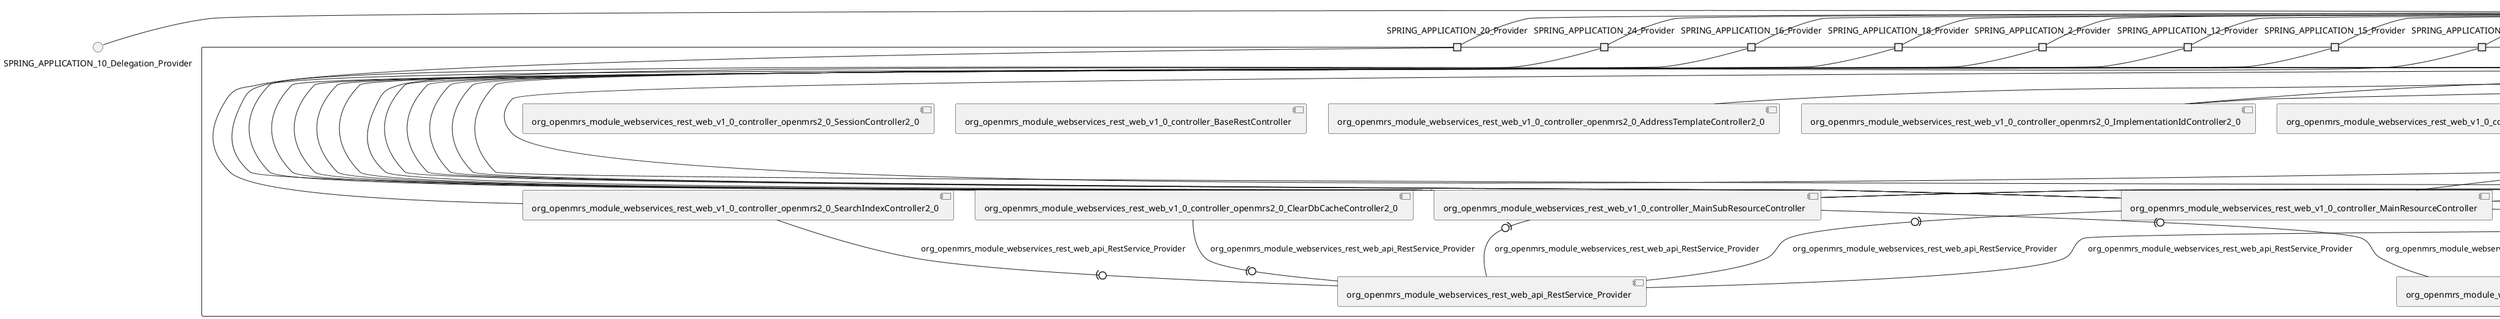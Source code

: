 @startuml
skinparam fixCircleLabelOverlapping true
skinparam componentStyle uml2
() SPRING_APPLICATION_10_Delegation_Provider
() SPRING_APPLICATION_11_Delegation_Provider
() SPRING_APPLICATION_12_Delegation_Provider
() SPRING_APPLICATION_13_Delegation_Provider
() SPRING_APPLICATION_14_Delegation_Provider
() SPRING_APPLICATION_15_Delegation_Provider
() SPRING_APPLICATION_16_Delegation_Provider
() SPRING_APPLICATION_17_Delegation_Provider
() SPRING_APPLICATION_18_Delegation_Provider
() SPRING_APPLICATION_19_Delegation_Provider
() SPRING_APPLICATION_20_Delegation_Provider
() SPRING_APPLICATION_21_Delegation_Provider
() SPRING_APPLICATION_22_Delegation_Provider
() SPRING_APPLICATION_23_Delegation_Provider
() SPRING_APPLICATION_24_Delegation_Provider
() SPRING_APPLICATION_25_Delegation_Provider
() SPRING_APPLICATION_26_Delegation_Provider
() SPRING_APPLICATION_27_Delegation_Provider
() SPRING_APPLICATION_28_Delegation_Provider
() SPRING_APPLICATION_29_Delegation_Provider
() SPRING_APPLICATION_2_Delegation_Provider
() SPRING_APPLICATION_30_Delegation_Provider
() SPRING_APPLICATION_31_Delegation_Provider
() SPRING_APPLICATION_32_Delegation_Provider
() SPRING_APPLICATION_33_Delegation_Provider
() SPRING_APPLICATION_34_Delegation_Provider
() SPRING_APPLICATION_35_Delegation_Provider
() SPRING_APPLICATION_36_Delegation_Provider
() SPRING_APPLICATION_37_Delegation_Provider
() SPRING_APPLICATION_38_Delegation_Provider
() SPRING_APPLICATION_3_Delegation_Provider
() SPRING_APPLICATION_4_Delegation_Provider
() SPRING_APPLICATION_5_Delegation_Provider
() SPRING_APPLICATION_6_Delegation_Provider
() SPRING_APPLICATION_7_Delegation_Provider
() SPRING_APPLICATION_8_Delegation_Provider
() SPRING_APPLICATION_9_Delegation_Provider
() SPRING_APPLICATION_Delegation_Provider
() SPRING_APPLICATION_module_webservices_rest_apiDocs_Delegation_Provider
() SPRING_APPLICATION_module_webservices_rest_settings_Delegation_Provider
() SPRING_APPLICATION_module_webservices_rest_swagger_json_Delegation_Provider
() SPRING_APPLICATION_rest_unknownResource_Delegation_Provider
() SPRING_APPLICATION_rest_v1_form_value_Delegation_Provider
() SPRING_APPLICATION_rest_v1_hl7_Delegation_Provider
() SPRING_APPLICATION_value_Delegation_Provider
rectangle System {
[org_openmrs_api_DatatypeService_Provider] [[openmrs-openmrs-core.repository#_xhNsPm5SEe-L_cEjDyhHvQ]]
[org_openmrs_api_FormService_Provider] [[openmrs-openmrs-core.repository#_xhNsPm5SEe-L_cEjDyhHvQ]]
[org_openmrs_api_ObsService_Provider] [[openmrs-openmrs-core.repository#_xhNsPm5SEe-L_cEjDyhHvQ]]
[org_openmrs_api_UserService_Provider] [[openmrs-openmrs-core.repository#_xhNsPm5SEe-L_cEjDyhHvQ]]
[org_openmrs_module_webservices_rest_web_api_RestService_Provider] [[openmrs-openmrs-core.repository#_xhNsPm5SEe-L_cEjDyhHvQ]]
[org_openmrs_module_webservices_rest_web_controller_SettingsFormController] [[openmrs-openmrs-core.repository#_xhNsPm5SEe-L_cEjDyhHvQ]]
[org_openmrs_module_webservices_rest_web_controller_SwaggerDocController] [[openmrs-openmrs-core.repository#_xhNsPm5SEe-L_cEjDyhHvQ]]
[org_openmrs_module_webservices_rest_web_controller_SwaggerSpecificationController] [[openmrs-openmrs-core.repository#_xhNsPm5SEe-L_cEjDyhHvQ]]
[org_openmrs_module_webservices_rest_web_v1_0_controller_BaseRestController] [[openmrs-openmrs-core.repository#_xhNsPm5SEe-L_cEjDyhHvQ]]
[org_openmrs_module_webservices_rest_web_v1_0_controller_BaseUriSetup] [[openmrs-openmrs-core.repository#_xhNsPm5SEe-L_cEjDyhHvQ]]
[org_openmrs_module_webservices_rest_web_v1_0_controller_MainResourceController] [[openmrs-openmrs-core.repository#_xhNsPm5SEe-L_cEjDyhHvQ]]
[org_openmrs_module_webservices_rest_web_v1_0_controller_MainSubResourceController] [[openmrs-openmrs-core.repository#_xhNsPm5SEe-L_cEjDyhHvQ]]
[org_openmrs_module_webservices_rest_web_v1_0_controller_UnknownResourceController] [[openmrs-openmrs-core.repository#_xhNsPm5SEe-L_cEjDyhHvQ]]
[org_openmrs_module_webservices_rest_web_v1_0_controller_openmrs1_8_ChangePasswordController1_8] [[openmrs-openmrs-core.repository#_xhNsPm5SEe-L_cEjDyhHvQ]]
[org_openmrs_module_webservices_rest_web_v1_0_controller_openmrs1_8_HL7MessageController1_8] [[openmrs-openmrs-core.repository#_xhNsPm5SEe-L_cEjDyhHvQ]]
[org_openmrs_module_webservices_rest_web_v1_0_controller_openmrs1_8_ObsComplexValueController1_8] [[openmrs-openmrs-core.repository#_xhNsPm5SEe-L_cEjDyhHvQ]]
[org_openmrs_module_webservices_rest_web_v1_0_controller_openmrs1_9_ClobDatatypeStorageController] [[openmrs-openmrs-core.repository#_xhNsPm5SEe-L_cEjDyhHvQ]]
[org_openmrs_module_webservices_rest_web_v1_0_controller_openmrs1_9_ConceptReferenceController1_9] [[openmrs-openmrs-core.repository#_xhNsPm5SEe-L_cEjDyhHvQ]]
[org_openmrs_module_webservices_rest_web_v1_0_controller_openmrs1_9_FormResourceController1_9] [[openmrs-openmrs-core.repository#_xhNsPm5SEe-L_cEjDyhHvQ]]
[org_openmrs_module_webservices_rest_web_v1_0_controller_openmrs1_9_SessionController1_9] [[openmrs-openmrs-core.repository#_xhNsPm5SEe-L_cEjDyhHvQ]]
[org_openmrs_module_webservices_rest_web_v1_0_controller_openmrs2_0_AddressTemplateController2_0] [[openmrs-openmrs-core.repository#_xhNsPm5SEe-L_cEjDyhHvQ]]
[org_openmrs_module_webservices_rest_web_v1_0_controller_openmrs2_0_ClearDbCacheController2_0] [[openmrs-openmrs-core.repository#_xhNsPm5SEe-L_cEjDyhHvQ]]
[org_openmrs_module_webservices_rest_web_v1_0_controller_openmrs2_0_ImplementationIdController2_0] [[openmrs-openmrs-core.repository#_xhNsPm5SEe-L_cEjDyhHvQ]]
[org_openmrs_module_webservices_rest_web_v1_0_controller_openmrs2_0_LocaleAndThemeConfigurationController2_0] [[openmrs-openmrs-core.repository#_xhNsPm5SEe-L_cEjDyhHvQ]]
[org_openmrs_module_webservices_rest_web_v1_0_controller_openmrs2_0_LoggedInUsersController2_0] [[openmrs-openmrs-core.repository#_xhNsPm5SEe-L_cEjDyhHvQ]]
[org_openmrs_module_webservices_rest_web_v1_0_controller_openmrs2_0_NameTemplateController2_0] [[openmrs-openmrs-core.repository#_xhNsPm5SEe-L_cEjDyhHvQ]]
[org_openmrs_module_webservices_rest_web_v1_0_controller_openmrs2_0_SearchIndexController2_0] [[openmrs-openmrs-core.repository#_xhNsPm5SEe-L_cEjDyhHvQ]]
[org_openmrs_module_webservices_rest_web_v1_0_controller_openmrs2_0_SessionController2_0] [[openmrs-openmrs-core.repository#_xhNsPm5SEe-L_cEjDyhHvQ]]
[org_openmrs_module_webservices_rest_web_v1_0_controller_openmrs2_0_VisitConfigurationController2_0] [[openmrs-openmrs-core.repository#_xhNsPm5SEe-L_cEjDyhHvQ]]
[org_openmrs_module_webservices_rest_web_v1_0_controller_openmrs2_2_PasswordResetController2_2] [[openmrs-openmrs-core.repository#_xhNsPm5SEe-L_cEjDyhHvQ]]
port SPRING_APPLICATION_10_Provider
SPRING_APPLICATION_10_Delegation_Provider - SPRING_APPLICATION_10_Provider
SPRING_APPLICATION_10_Provider - [org_openmrs_module_webservices_rest_web_v1_0_controller_openmrs1_9_ClobDatatypeStorageController]
port SPRING_APPLICATION_11_Provider
SPRING_APPLICATION_11_Delegation_Provider - SPRING_APPLICATION_11_Provider
SPRING_APPLICATION_11_Provider - [org_openmrs_module_webservices_rest_web_v1_0_controller_openmrs2_0_VisitConfigurationController2_0]
port SPRING_APPLICATION_12_Provider
SPRING_APPLICATION_12_Delegation_Provider - SPRING_APPLICATION_12_Provider
SPRING_APPLICATION_12_Provider - [org_openmrs_module_webservices_rest_web_v1_0_controller_MainSubResourceController]
port SPRING_APPLICATION_13_Provider
SPRING_APPLICATION_13_Delegation_Provider - SPRING_APPLICATION_13_Provider
SPRING_APPLICATION_13_Provider - [org_openmrs_module_webservices_rest_web_v1_0_controller_openmrs2_0_AddressTemplateController2_0]
port SPRING_APPLICATION_14_Provider
SPRING_APPLICATION_14_Delegation_Provider - SPRING_APPLICATION_14_Provider
SPRING_APPLICATION_14_Provider - [org_openmrs_module_webservices_rest_web_v1_0_controller_openmrs2_0_LocaleAndThemeConfigurationController2_0]
port SPRING_APPLICATION_15_Provider
SPRING_APPLICATION_15_Delegation_Provider - SPRING_APPLICATION_15_Provider
SPRING_APPLICATION_15_Provider - [org_openmrs_module_webservices_rest_web_v1_0_controller_MainSubResourceController]
port SPRING_APPLICATION_16_Provider
SPRING_APPLICATION_16_Delegation_Provider - SPRING_APPLICATION_16_Provider
SPRING_APPLICATION_16_Provider - [org_openmrs_module_webservices_rest_web_v1_0_controller_MainSubResourceController]
port SPRING_APPLICATION_17_Provider
SPRING_APPLICATION_17_Delegation_Provider - SPRING_APPLICATION_17_Provider
SPRING_APPLICATION_17_Provider - [org_openmrs_module_webservices_rest_web_v1_0_controller_openmrs2_0_ImplementationIdController2_0]
port SPRING_APPLICATION_18_Provider
SPRING_APPLICATION_18_Delegation_Provider - SPRING_APPLICATION_18_Provider
SPRING_APPLICATION_18_Provider - [org_openmrs_module_webservices_rest_web_v1_0_controller_MainSubResourceController]
port SPRING_APPLICATION_19_Provider
SPRING_APPLICATION_19_Delegation_Provider - SPRING_APPLICATION_19_Provider
SPRING_APPLICATION_19_Provider - [org_openmrs_module_webservices_rest_web_v1_0_controller_openmrs2_0_ImplementationIdController2_0]
port SPRING_APPLICATION_20_Provider
SPRING_APPLICATION_20_Delegation_Provider - SPRING_APPLICATION_20_Provider
SPRING_APPLICATION_20_Provider - [org_openmrs_module_webservices_rest_web_v1_0_controller_openmrs2_0_SearchIndexController2_0]
port SPRING_APPLICATION_21_Provider
SPRING_APPLICATION_21_Delegation_Provider - SPRING_APPLICATION_21_Provider
SPRING_APPLICATION_21_Provider - [org_openmrs_module_webservices_rest_web_v1_0_controller_openmrs1_8_ChangePasswordController1_8]
port SPRING_APPLICATION_22_Provider
SPRING_APPLICATION_22_Delegation_Provider - SPRING_APPLICATION_22_Provider
SPRING_APPLICATION_22_Provider - [org_openmrs_module_webservices_rest_web_v1_0_controller_openmrs1_9_SessionController1_9]
port SPRING_APPLICATION_23_Provider
SPRING_APPLICATION_23_Delegation_Provider - SPRING_APPLICATION_23_Provider
SPRING_APPLICATION_23_Provider - [org_openmrs_module_webservices_rest_web_v1_0_controller_MainResourceController]
port SPRING_APPLICATION_24_Provider
SPRING_APPLICATION_24_Delegation_Provider - SPRING_APPLICATION_24_Provider
SPRING_APPLICATION_24_Provider - [org_openmrs_module_webservices_rest_web_v1_0_controller_openmrs2_0_ClearDbCacheController2_0]
port SPRING_APPLICATION_25_Provider
SPRING_APPLICATION_25_Delegation_Provider - SPRING_APPLICATION_25_Provider
SPRING_APPLICATION_25_Provider - [org_openmrs_module_webservices_rest_web_v1_0_controller_MainSubResourceController]
port SPRING_APPLICATION_26_Provider
SPRING_APPLICATION_26_Delegation_Provider - SPRING_APPLICATION_26_Provider
SPRING_APPLICATION_26_Provider - [org_openmrs_module_webservices_rest_web_v1_0_controller_openmrs1_8_ChangePasswordController1_8]
port SPRING_APPLICATION_27_Provider
SPRING_APPLICATION_27_Delegation_Provider - SPRING_APPLICATION_27_Provider
SPRING_APPLICATION_27_Provider - [org_openmrs_module_webservices_rest_web_v1_0_controller_MainResourceController]
port SPRING_APPLICATION_28_Provider
SPRING_APPLICATION_28_Delegation_Provider - SPRING_APPLICATION_28_Provider
SPRING_APPLICATION_28_Provider - [org_openmrs_module_webservices_rest_web_v1_0_controller_MainResourceController]
port SPRING_APPLICATION_29_Provider
SPRING_APPLICATION_29_Delegation_Provider - SPRING_APPLICATION_29_Provider
SPRING_APPLICATION_29_Provider - [org_openmrs_module_webservices_rest_web_v1_0_controller_openmrs2_2_PasswordResetController2_2]
port SPRING_APPLICATION_2_Provider
SPRING_APPLICATION_2_Delegation_Provider - SPRING_APPLICATION_2_Provider
SPRING_APPLICATION_2_Provider - [org_openmrs_module_webservices_rest_web_v1_0_controller_MainSubResourceController]
port SPRING_APPLICATION_30_Provider
SPRING_APPLICATION_30_Delegation_Provider - SPRING_APPLICATION_30_Provider
SPRING_APPLICATION_30_Provider - [org_openmrs_module_webservices_rest_web_v1_0_controller_openmrs2_0_NameTemplateController2_0]
port SPRING_APPLICATION_31_Provider
SPRING_APPLICATION_31_Delegation_Provider - SPRING_APPLICATION_31_Provider
SPRING_APPLICATION_31_Provider - [org_openmrs_module_webservices_rest_web_v1_0_controller_MainResourceController]
port SPRING_APPLICATION_32_Provider
SPRING_APPLICATION_32_Delegation_Provider - SPRING_APPLICATION_32_Provider
SPRING_APPLICATION_32_Provider - [org_openmrs_module_webservices_rest_web_v1_0_controller_openmrs2_0_VisitConfigurationController2_0]
port SPRING_APPLICATION_33_Provider
SPRING_APPLICATION_33_Delegation_Provider - SPRING_APPLICATION_33_Provider
SPRING_APPLICATION_33_Provider - [org_openmrs_module_webservices_rest_web_v1_0_controller_openmrs2_0_LocaleAndThemeConfigurationController2_0]
port SPRING_APPLICATION_34_Provider
SPRING_APPLICATION_34_Delegation_Provider - SPRING_APPLICATION_34_Provider
SPRING_APPLICATION_34_Provider - [org_openmrs_module_webservices_rest_web_v1_0_controller_openmrs2_0_LoggedInUsersController2_0]
port SPRING_APPLICATION_35_Provider
SPRING_APPLICATION_35_Delegation_Provider - SPRING_APPLICATION_35_Provider
SPRING_APPLICATION_35_Provider - [org_openmrs_module_webservices_rest_web_v1_0_controller_MainSubResourceController]
port SPRING_APPLICATION_36_Provider
SPRING_APPLICATION_36_Delegation_Provider - SPRING_APPLICATION_36_Provider
SPRING_APPLICATION_36_Provider - [org_openmrs_module_webservices_rest_web_v1_0_controller_MainSubResourceController]
port SPRING_APPLICATION_37_Provider
SPRING_APPLICATION_37_Delegation_Provider - SPRING_APPLICATION_37_Provider
SPRING_APPLICATION_37_Provider - [org_openmrs_module_webservices_rest_web_v1_0_controller_MainSubResourceController]
port SPRING_APPLICATION_38_Provider
SPRING_APPLICATION_38_Delegation_Provider - SPRING_APPLICATION_38_Provider
SPRING_APPLICATION_38_Provider - [org_openmrs_module_webservices_rest_web_v1_0_controller_MainResourceController]
port SPRING_APPLICATION_3_Provider
SPRING_APPLICATION_3_Delegation_Provider - SPRING_APPLICATION_3_Provider
SPRING_APPLICATION_3_Provider - [org_openmrs_module_webservices_rest_web_v1_0_controller_openmrs1_9_ConceptReferenceController1_9]
port SPRING_APPLICATION_4_Provider
SPRING_APPLICATION_4_Delegation_Provider - SPRING_APPLICATION_4_Provider
SPRING_APPLICATION_4_Provider - [org_openmrs_module_webservices_rest_web_v1_0_controller_MainResourceController]
port SPRING_APPLICATION_5_Provider
SPRING_APPLICATION_5_Delegation_Provider - SPRING_APPLICATION_5_Provider
SPRING_APPLICATION_5_Provider - [org_openmrs_module_webservices_rest_web_v1_0_controller_MainResourceController]
port SPRING_APPLICATION_6_Provider
SPRING_APPLICATION_6_Delegation_Provider - SPRING_APPLICATION_6_Provider
SPRING_APPLICATION_6_Provider - [org_openmrs_module_webservices_rest_web_v1_0_controller_openmrs2_2_PasswordResetController2_2]
port SPRING_APPLICATION_7_Provider
SPRING_APPLICATION_7_Delegation_Provider - SPRING_APPLICATION_7_Provider
SPRING_APPLICATION_7_Provider - [org_openmrs_module_webservices_rest_web_v1_0_controller_openmrs1_9_SessionController1_9]
port SPRING_APPLICATION_8_Provider
SPRING_APPLICATION_8_Delegation_Provider - SPRING_APPLICATION_8_Provider
SPRING_APPLICATION_8_Provider - [org_openmrs_module_webservices_rest_web_v1_0_controller_openmrs1_9_ClobDatatypeStorageController]
port SPRING_APPLICATION_9_Provider
SPRING_APPLICATION_9_Delegation_Provider - SPRING_APPLICATION_9_Provider
SPRING_APPLICATION_9_Provider - [org_openmrs_module_webservices_rest_web_v1_0_controller_openmrs1_9_SessionController1_9]
port SPRING_APPLICATION_Provider
SPRING_APPLICATION_Delegation_Provider - SPRING_APPLICATION_Provider
SPRING_APPLICATION_Provider - [org_openmrs_module_webservices_rest_web_v1_0_controller_openmrs1_9_ClobDatatypeStorageController]
port SPRING_APPLICATION_module_webservices_rest_apiDocs_Provider
SPRING_APPLICATION_module_webservices_rest_apiDocs_Delegation_Provider - SPRING_APPLICATION_module_webservices_rest_apiDocs_Provider
SPRING_APPLICATION_module_webservices_rest_apiDocs_Provider - [org_openmrs_module_webservices_rest_web_controller_SwaggerDocController]
port SPRING_APPLICATION_module_webservices_rest_settings_Provider
SPRING_APPLICATION_module_webservices_rest_settings_Delegation_Provider - SPRING_APPLICATION_module_webservices_rest_settings_Provider
SPRING_APPLICATION_module_webservices_rest_settings_Provider - [org_openmrs_module_webservices_rest_web_controller_SettingsFormController]
port SPRING_APPLICATION_module_webservices_rest_swagger_json_Provider
SPRING_APPLICATION_module_webservices_rest_swagger_json_Delegation_Provider - SPRING_APPLICATION_module_webservices_rest_swagger_json_Provider
SPRING_APPLICATION_module_webservices_rest_swagger_json_Provider - [org_openmrs_module_webservices_rest_web_controller_SwaggerSpecificationController]
port SPRING_APPLICATION_rest_unknownResource_Provider
SPRING_APPLICATION_rest_unknownResource_Delegation_Provider - SPRING_APPLICATION_rest_unknownResource_Provider
SPRING_APPLICATION_rest_unknownResource_Provider - [org_openmrs_module_webservices_rest_web_v1_0_controller_UnknownResourceController]
port SPRING_APPLICATION_rest_v1_form_value_Provider
SPRING_APPLICATION_rest_v1_form_value_Delegation_Provider - SPRING_APPLICATION_rest_v1_form_value_Provider
SPRING_APPLICATION_rest_v1_form_value_Provider - [org_openmrs_module_webservices_rest_web_v1_0_controller_openmrs1_9_FormResourceController1_9]
port SPRING_APPLICATION_rest_v1_hl7_Provider
SPRING_APPLICATION_rest_v1_hl7_Delegation_Provider - SPRING_APPLICATION_rest_v1_hl7_Provider
SPRING_APPLICATION_rest_v1_hl7_Provider - [org_openmrs_module_webservices_rest_web_v1_0_controller_openmrs1_8_HL7MessageController1_8]
port SPRING_APPLICATION_value_Provider
SPRING_APPLICATION_value_Delegation_Provider - SPRING_APPLICATION_value_Provider
SPRING_APPLICATION_value_Provider - [org_openmrs_module_webservices_rest_web_v1_0_controller_openmrs1_8_ObsComplexValueController1_8]
[org_openmrs_module_webservices_rest_web_v1_0_controller_openmrs1_9_ClobDatatypeStorageController] -(0- [org_openmrs_api_DatatypeService_Provider] : org_openmrs_api_DatatypeService_Provider
[org_openmrs_module_webservices_rest_web_v1_0_controller_openmrs1_9_FormResourceController1_9] -(0- [org_openmrs_api_FormService_Provider] : org_openmrs_api_FormService_Provider
[org_openmrs_module_webservices_rest_web_v1_0_controller_openmrs1_8_ObsComplexValueController1_8] -(0- [org_openmrs_api_ObsService_Provider] : org_openmrs_api_ObsService_Provider
[org_openmrs_module_webservices_rest_web_v1_0_controller_openmrs1_8_ChangePasswordController1_8] -(0- [org_openmrs_api_UserService_Provider] : org_openmrs_api_UserService_Provider
[org_openmrs_module_webservices_rest_web_v1_0_controller_openmrs2_2_PasswordResetController2_2] -(0- [org_openmrs_api_UserService_Provider] : org_openmrs_api_UserService_Provider
[org_openmrs_module_webservices_rest_web_v1_0_controller_MainResourceController] -(0- [org_openmrs_module_webservices_rest_web_api_RestService_Provider] : org_openmrs_module_webservices_rest_web_api_RestService_Provider
[org_openmrs_module_webservices_rest_web_v1_0_controller_openmrs2_0_ClearDbCacheController2_0] -(0- [org_openmrs_module_webservices_rest_web_api_RestService_Provider] : org_openmrs_module_webservices_rest_web_api_RestService_Provider
[org_openmrs_module_webservices_rest_web_v1_0_controller_openmrs1_9_SessionController1_9] -(0- [org_openmrs_module_webservices_rest_web_api_RestService_Provider] : org_openmrs_module_webservices_rest_web_api_RestService_Provider
[org_openmrs_module_webservices_rest_web_v1_0_controller_MainSubResourceController] -(0- [org_openmrs_module_webservices_rest_web_api_RestService_Provider] : org_openmrs_module_webservices_rest_web_api_RestService_Provider
[org_openmrs_module_webservices_rest_web_v1_0_controller_openmrs2_0_SearchIndexController2_0] -(0- [org_openmrs_module_webservices_rest_web_api_RestService_Provider] : org_openmrs_module_webservices_rest_web_api_RestService_Provider
[org_openmrs_module_webservices_rest_web_v1_0_controller_MainSubResourceController] -(0- [org_openmrs_module_webservices_rest_web_v1_0_controller_BaseUriSetup] : org_openmrs_module_webservices_rest_web_v1_0_controller_BaseUriSetup_Provider
[org_openmrs_module_webservices_rest_web_v1_0_controller_MainResourceController] -(0- [org_openmrs_module_webservices_rest_web_v1_0_controller_BaseUriSetup] : org_openmrs_module_webservices_rest_web_v1_0_controller_BaseUriSetup_Provider
[org_openmrs_module_webservices_rest_web_v1_0_controller_openmrs1_8_HL7MessageController1_8] -(0- [org_openmrs_module_webservices_rest_web_v1_0_controller_MainResourceController] : org_openmrs_module_webservices_rest_web_v1_0_controller_MainResourceController_Provider
[org_openmrs_module_webservices_rest_web_v1_0_controller_openmrs1_9_FormResourceController1_9] -(0- [org_openmrs_module_webservices_rest_web_v1_0_controller_openmrs1_9_ClobDatatypeStorageController] : org_openmrs_module_webservices_rest_web_v1_0_controller_openmrs1_9_ClobDatatypeStorageController_Provider
}

@enduml
